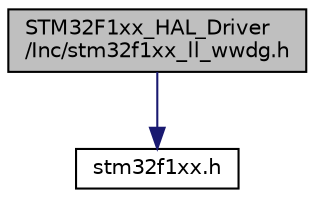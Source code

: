 digraph "STM32F1xx_HAL_Driver/Inc/stm32f1xx_ll_wwdg.h"
{
 // LATEX_PDF_SIZE
  edge [fontname="Helvetica",fontsize="10",labelfontname="Helvetica",labelfontsize="10"];
  node [fontname="Helvetica",fontsize="10",shape=record];
  Node1 [label="STM32F1xx_HAL_Driver\l/Inc/stm32f1xx_ll_wwdg.h",height=0.2,width=0.4,color="black", fillcolor="grey75", style="filled", fontcolor="black",tooltip="Header file of WWDG LL module."];
  Node1 -> Node2 [color="midnightblue",fontsize="10",style="solid"];
  Node2 [label="stm32f1xx.h",height=0.2,width=0.4,color="black", fillcolor="white", style="filled",URL="$stm32f1xx_8h.html",tooltip="CMSIS STM32F1xx Device Peripheral Access Layer Header File."];
}
